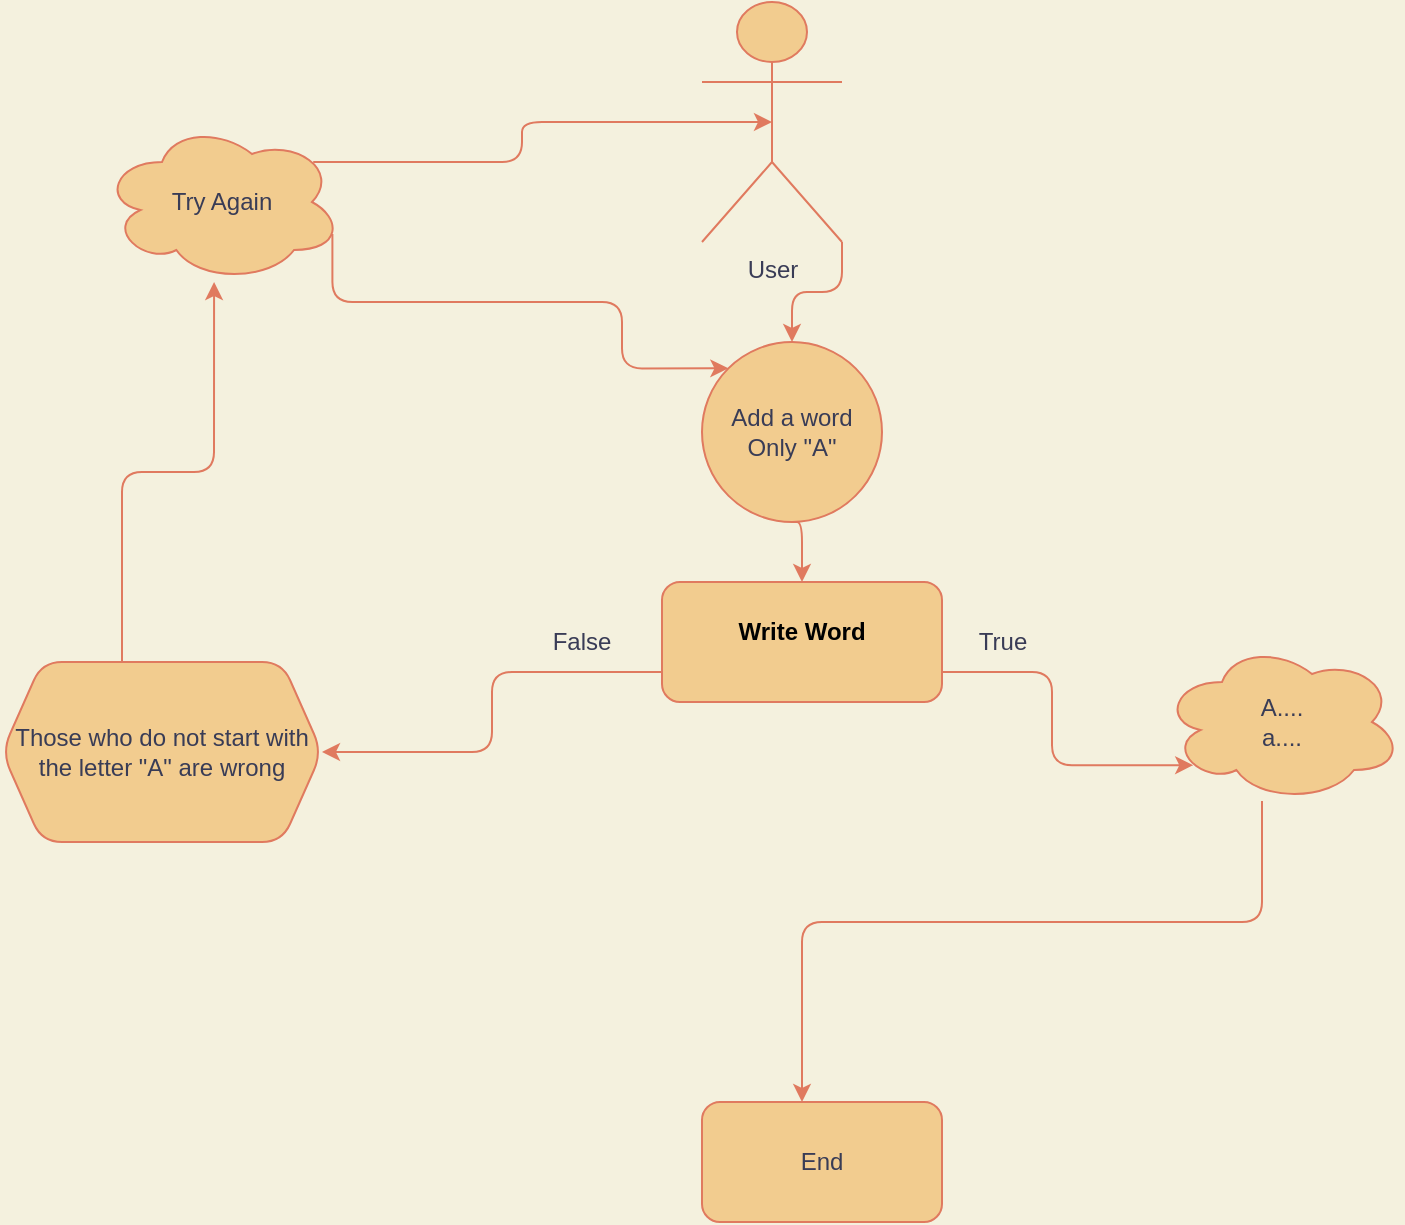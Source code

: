 <mxfile version="14.4.7" type="github"><diagram id="hXWebS4L12MQLWeLPiMe" name="Page-1"><mxGraphModel dx="1460" dy="576" grid="1" gridSize="10" guides="1" tooltips="1" connect="1" arrows="1" fold="1" page="1" pageScale="1" pageWidth="827" pageHeight="1169" background="#F4F1DE" math="0" shadow="0"><root><mxCell id="0"/><mxCell id="1" parent="0"/><mxCell id="mNIyc40UTurYNWEOYkl3-6" style="edgeStyle=orthogonalEdgeStyle;orthogonalLoop=1;jettySize=auto;html=1;exitX=1;exitY=1;exitDx=0;exitDy=0;exitPerimeter=0;strokeColor=#E07A5F;fontColor=#393C56;labelBackgroundColor=#F4F1DE;" edge="1" parent="1" source="p9b0ny9bxRuTfbI5c9es-7" target="mNIyc40UTurYNWEOYkl3-4"><mxGeometry relative="1" as="geometry"/></mxCell><mxCell id="p9b0ny9bxRuTfbI5c9es-7" value="User" style="shape=umlActor;verticalLabelPosition=bottom;verticalAlign=top;html=1;outlineConnect=0;fillColor=#F2CC8F;strokeColor=#E07A5F;fontColor=#393C56;rounded=1;" parent="1" vertex="1"><mxGeometry x="350" y="10" width="70" height="120" as="geometry"/></mxCell><mxCell id="mNIyc40UTurYNWEOYkl3-29" style="edgeStyle=orthogonalEdgeStyle;rounded=1;orthogonalLoop=1;jettySize=auto;html=1;exitX=0.5;exitY=1;exitDx=0;exitDy=0;entryX=0.5;entryY=0;entryDx=0;entryDy=0;strokeColor=#E07A5F;fillColor=#F2CC8F;fontColor=#393C56;" edge="1" parent="1" source="mNIyc40UTurYNWEOYkl3-4" target="mNIyc40UTurYNWEOYkl3-28"><mxGeometry relative="1" as="geometry"/></mxCell><mxCell id="mNIyc40UTurYNWEOYkl3-4" value="Add a word&lt;br&gt;Only &quot;A&quot;" style="ellipse;whiteSpace=wrap;html=1;aspect=fixed;fillColor=#F2CC8F;strokeColor=#E07A5F;fontColor=#393C56;rounded=1;" vertex="1" parent="1"><mxGeometry x="350" y="180" width="90" height="90" as="geometry"/></mxCell><mxCell id="mNIyc40UTurYNWEOYkl3-27" value="" style="edgeStyle=orthogonalEdgeStyle;rounded=1;orthogonalLoop=1;jettySize=auto;html=1;strokeColor=#E07A5F;fillColor=#F2CC8F;fontColor=#393C56;" edge="1" parent="1" source="mNIyc40UTurYNWEOYkl3-7" target="mNIyc40UTurYNWEOYkl3-26"><mxGeometry relative="1" as="geometry"><Array as="points"><mxPoint x="630" y="470"/><mxPoint x="400" y="470"/></Array></mxGeometry></mxCell><mxCell id="mNIyc40UTurYNWEOYkl3-7" value="A....&lt;br&gt;a...." style="ellipse;shape=cloud;whiteSpace=wrap;html=1;fillColor=#F2CC8F;strokeColor=#E07A5F;fontColor=#393C56;rounded=1;" vertex="1" parent="1"><mxGeometry x="580" y="330" width="120" height="80" as="geometry"/></mxCell><mxCell id="mNIyc40UTurYNWEOYkl3-12" style="edgeStyle=orthogonalEdgeStyle;orthogonalLoop=1;jettySize=auto;html=1;exitX=0.375;exitY=0;exitDx=0;exitDy=0;entryX=0.467;entryY=1;entryDx=0;entryDy=0;entryPerimeter=0;strokeColor=#E07A5F;fontColor=#393C56;labelBackgroundColor=#F4F1DE;" edge="1" parent="1" source="mNIyc40UTurYNWEOYkl3-9" target="mNIyc40UTurYNWEOYkl3-11"><mxGeometry relative="1" as="geometry"/></mxCell><mxCell id="mNIyc40UTurYNWEOYkl3-9" value="&lt;span style=&quot;font-size: 12px&quot;&gt;Those who do not start with the letter &quot;A&quot; are wrong&lt;/span&gt;" style="shape=hexagon;perimeter=hexagonPerimeter2;whiteSpace=wrap;html=1;fixedSize=1;fillColor=#F2CC8F;strokeColor=#E07A5F;fontColor=#393C56;rounded=1;" vertex="1" parent="1"><mxGeometry y="340" width="160" height="90" as="geometry"/></mxCell><mxCell id="mNIyc40UTurYNWEOYkl3-13" style="edgeStyle=orthogonalEdgeStyle;orthogonalLoop=1;jettySize=auto;html=1;exitX=0.96;exitY=0.7;exitDx=0;exitDy=0;exitPerimeter=0;entryX=0;entryY=0;entryDx=0;entryDy=0;strokeColor=#E07A5F;fontColor=#393C56;labelBackgroundColor=#F4F1DE;" edge="1" parent="1" source="mNIyc40UTurYNWEOYkl3-11" target="mNIyc40UTurYNWEOYkl3-4"><mxGeometry relative="1" as="geometry"><mxPoint x="310" y="200" as="targetPoint"/><Array as="points"><mxPoint x="165" y="160"/><mxPoint x="310" y="160"/><mxPoint x="310" y="193"/></Array></mxGeometry></mxCell><mxCell id="mNIyc40UTurYNWEOYkl3-20" style="edgeStyle=orthogonalEdgeStyle;orthogonalLoop=1;jettySize=auto;html=1;exitX=0.88;exitY=0.25;exitDx=0;exitDy=0;exitPerimeter=0;entryX=0.5;entryY=0.5;entryDx=0;entryDy=0;entryPerimeter=0;strokeColor=#E07A5F;fontColor=#393C56;labelBackgroundColor=#F4F1DE;" edge="1" parent="1" source="mNIyc40UTurYNWEOYkl3-11" target="p9b0ny9bxRuTfbI5c9es-7"><mxGeometry relative="1" as="geometry"/></mxCell><mxCell id="mNIyc40UTurYNWEOYkl3-11" value="Try Again" style="ellipse;shape=cloud;whiteSpace=wrap;html=1;fillColor=#F2CC8F;strokeColor=#E07A5F;fontColor=#393C56;rounded=1;" vertex="1" parent="1"><mxGeometry x="50" y="70" width="120" height="80" as="geometry"/></mxCell><mxCell id="mNIyc40UTurYNWEOYkl3-14" value="False" style="text;html=1;strokeColor=none;fillColor=none;align=center;verticalAlign=middle;whiteSpace=wrap;fontColor=#393C56;rounded=1;" vertex="1" parent="1"><mxGeometry x="270" y="320" width="40" height="20" as="geometry"/></mxCell><mxCell id="mNIyc40UTurYNWEOYkl3-26" value="End" style="whiteSpace=wrap;html=1;rounded=1;fontColor=#393C56;strokeColor=#E07A5F;fillColor=#F2CC8F;" vertex="1" parent="1"><mxGeometry x="350" y="560" width="120" height="60" as="geometry"/></mxCell><mxCell id="mNIyc40UTurYNWEOYkl3-30" style="edgeStyle=orthogonalEdgeStyle;rounded=1;orthogonalLoop=1;jettySize=auto;html=1;exitX=0;exitY=0.75;exitDx=0;exitDy=0;entryX=1;entryY=0.5;entryDx=0;entryDy=0;strokeColor=#E07A5F;fillColor=#F2CC8F;fontColor=#393C56;" edge="1" parent="1" source="mNIyc40UTurYNWEOYkl3-28" target="mNIyc40UTurYNWEOYkl3-9"><mxGeometry relative="1" as="geometry"/></mxCell><mxCell id="mNIyc40UTurYNWEOYkl3-31" style="edgeStyle=orthogonalEdgeStyle;rounded=1;orthogonalLoop=1;jettySize=auto;html=1;exitX=1;exitY=0.75;exitDx=0;exitDy=0;entryX=0.13;entryY=0.77;entryDx=0;entryDy=0;entryPerimeter=0;strokeColor=#E07A5F;fillColor=#F2CC8F;fontColor=#393C56;" edge="1" parent="1" source="mNIyc40UTurYNWEOYkl3-28" target="mNIyc40UTurYNWEOYkl3-7"><mxGeometry relative="1" as="geometry"><mxPoint x="540" y="340" as="sourcePoint"/></mxGeometry></mxCell><mxCell id="mNIyc40UTurYNWEOYkl3-28" value="&lt;p style=&quot;margin: 0px ; margin-top: 4px ; text-align: center&quot;&gt;&lt;br&gt;&lt;b&gt;Write Word&lt;/b&gt;&lt;/p&gt;" style="verticalAlign=top;align=left;overflow=fill;fontSize=12;fontFamily=Helvetica;html=1;rounded=1;strokeColor=#E07A5F;fillColor=#F2CC8F;" vertex="1" parent="1"><mxGeometry x="330" y="300" width="140" height="60" as="geometry"/></mxCell><mxCell id="mNIyc40UTurYNWEOYkl3-35" value="True" style="text;html=1;align=center;verticalAlign=middle;resizable=0;points=[];autosize=1;fontColor=#393C56;" vertex="1" parent="1"><mxGeometry x="480" y="320" width="40" height="20" as="geometry"/></mxCell></root></mxGraphModel></diagram></mxfile>
